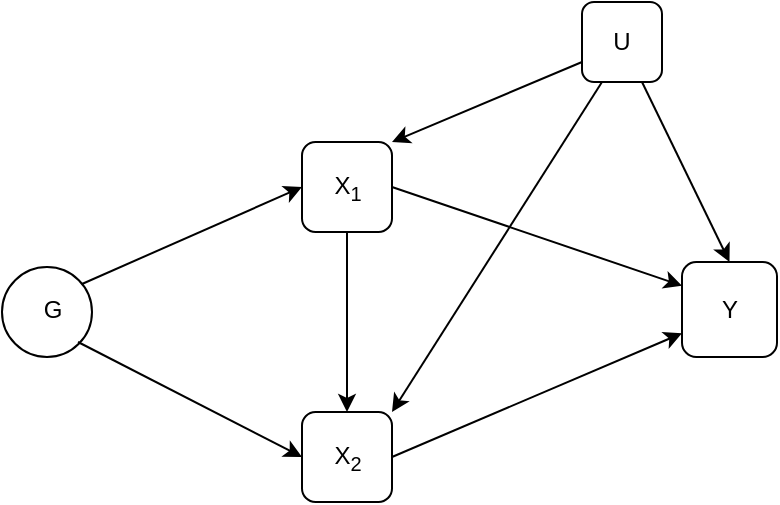 <mxfile version="13.5.5" type="github"><diagram id="Jy6JRiIhi8NRbxjKBMQO" name="Page-1"><mxGraphModel dx="1448" dy="877" grid="1" gridSize="10" guides="1" tooltips="1" connect="1" arrows="1" fold="1" page="1" pageScale="1" pageWidth="827" pageHeight="1169" math="0" shadow="0"><root><mxCell id="0"/><mxCell id="1" parent="0"/><mxCell id="0gs5jHYppd_6mnzRauj6-2" value="" style="ellipse;whiteSpace=wrap;html=1;aspect=fixed;" vertex="1" parent="1"><mxGeometry x="170" y="302.5" width="45" height="45" as="geometry"/></mxCell><mxCell id="0gs5jHYppd_6mnzRauj6-3" value="" style="whiteSpace=wrap;html=1;aspect=fixed;fillColor=none;gradientColor=none;rounded=1;" vertex="1" parent="1"><mxGeometry x="320" y="240" width="45" height="45" as="geometry"/></mxCell><mxCell id="0gs5jHYppd_6mnzRauj6-4" value="" style="whiteSpace=wrap;html=1;aspect=fixed;fillColor=none;gradientColor=none;rounded=1;" vertex="1" parent="1"><mxGeometry x="320" y="375" width="45" height="45" as="geometry"/></mxCell><mxCell id="0gs5jHYppd_6mnzRauj6-5" value="" style="whiteSpace=wrap;html=1;aspect=fixed;fillColor=none;gradientColor=none;rounded=1;" vertex="1" parent="1"><mxGeometry x="510" y="300" width="47.5" height="47.5" as="geometry"/></mxCell><mxCell id="0gs5jHYppd_6mnzRauj6-6" value="" style="whiteSpace=wrap;html=1;aspect=fixed;fillColor=none;gradientColor=none;rounded=1;" vertex="1" parent="1"><mxGeometry x="460" y="170" width="40" height="40" as="geometry"/></mxCell><mxCell id="0gs5jHYppd_6mnzRauj6-7" value="G" style="text;html=1;strokeColor=none;fillColor=none;align=center;verticalAlign=middle;whiteSpace=wrap;rounded=0;" vertex="1" parent="1"><mxGeometry x="170" y="308.75" width="51.25" height="30" as="geometry"/></mxCell><mxCell id="0gs5jHYppd_6mnzRauj6-11" value="Y" style="text;html=1;strokeColor=none;fillColor=none;align=center;verticalAlign=middle;whiteSpace=wrap;rounded=0;" vertex="1" parent="1"><mxGeometry x="513.75" y="313.75" width="40" height="20" as="geometry"/></mxCell><mxCell id="0gs5jHYppd_6mnzRauj6-12" value="X&lt;sub&gt;1&lt;/sub&gt;" style="text;html=1;strokeColor=none;fillColor=none;align=center;verticalAlign=middle;whiteSpace=wrap;rounded=0;" vertex="1" parent="1"><mxGeometry x="322.5" y="252.5" width="40" height="20" as="geometry"/></mxCell><mxCell id="0gs5jHYppd_6mnzRauj6-13" value="X&lt;sub&gt;2&lt;/sub&gt;" style="text;html=1;strokeColor=none;fillColor=none;align=center;verticalAlign=middle;whiteSpace=wrap;rounded=0;" vertex="1" parent="1"><mxGeometry x="322.5" y="382.5" width="40" height="30" as="geometry"/></mxCell><mxCell id="0gs5jHYppd_6mnzRauj6-15" value="U" style="text;html=1;strokeColor=none;fillColor=none;align=center;verticalAlign=middle;whiteSpace=wrap;rounded=0;" vertex="1" parent="1"><mxGeometry x="460" y="180" width="40" height="20" as="geometry"/></mxCell><mxCell id="0gs5jHYppd_6mnzRauj6-17" value="" style="endArrow=classic;html=1;entryX=0;entryY=0.5;entryDx=0;entryDy=0;" edge="1" parent="1" target="0gs5jHYppd_6mnzRauj6-3"><mxGeometry width="50" height="50" relative="1" as="geometry"><mxPoint x="210" y="311" as="sourcePoint"/><mxPoint x="440" y="420" as="targetPoint"/><Array as="points"/></mxGeometry></mxCell><mxCell id="0gs5jHYppd_6mnzRauj6-18" value="" style="endArrow=classic;html=1;entryX=0;entryY=0.5;entryDx=0;entryDy=0;" edge="1" parent="1" target="0gs5jHYppd_6mnzRauj6-4"><mxGeometry width="50" height="50" relative="1" as="geometry"><mxPoint x="208" y="340" as="sourcePoint"/><mxPoint x="440" y="420" as="targetPoint"/></mxGeometry></mxCell><mxCell id="0gs5jHYppd_6mnzRauj6-19" value="" style="endArrow=classic;html=1;exitX=1;exitY=0.5;exitDx=0;exitDy=0;entryX=0;entryY=0.75;entryDx=0;entryDy=0;" edge="1" parent="1" source="0gs5jHYppd_6mnzRauj6-4" target="0gs5jHYppd_6mnzRauj6-5"><mxGeometry width="50" height="50" relative="1" as="geometry"><mxPoint x="390" y="470" as="sourcePoint"/><mxPoint x="440" y="420" as="targetPoint"/></mxGeometry></mxCell><mxCell id="0gs5jHYppd_6mnzRauj6-20" value="" style="endArrow=classic;html=1;exitX=1;exitY=0.5;exitDx=0;exitDy=0;entryX=0;entryY=0.25;entryDx=0;entryDy=0;" edge="1" parent="1" source="0gs5jHYppd_6mnzRauj6-3" target="0gs5jHYppd_6mnzRauj6-5"><mxGeometry width="50" height="50" relative="1" as="geometry"><mxPoint x="390" y="470" as="sourcePoint"/><mxPoint x="440" y="420" as="targetPoint"/></mxGeometry></mxCell><mxCell id="0gs5jHYppd_6mnzRauj6-23" value="" style="endArrow=classic;html=1;exitX=0.5;exitY=1;exitDx=0;exitDy=0;entryX=0.5;entryY=0;entryDx=0;entryDy=0;" edge="1" parent="1" source="0gs5jHYppd_6mnzRauj6-3" target="0gs5jHYppd_6mnzRauj6-4"><mxGeometry width="50" height="50" relative="1" as="geometry"><mxPoint x="390" y="470" as="sourcePoint"/><mxPoint x="440" y="420" as="targetPoint"/></mxGeometry></mxCell><mxCell id="0gs5jHYppd_6mnzRauj6-24" value="" style="endArrow=classic;html=1;exitX=0.75;exitY=1;exitDx=0;exitDy=0;entryX=0.5;entryY=0;entryDx=0;entryDy=0;" edge="1" parent="1" source="0gs5jHYppd_6mnzRauj6-6" target="0gs5jHYppd_6mnzRauj6-5"><mxGeometry width="50" height="50" relative="1" as="geometry"><mxPoint x="390" y="470" as="sourcePoint"/><mxPoint x="440" y="420" as="targetPoint"/></mxGeometry></mxCell><mxCell id="0gs5jHYppd_6mnzRauj6-25" value="" style="endArrow=classic;html=1;exitX=0.25;exitY=1;exitDx=0;exitDy=0;entryX=1;entryY=0;entryDx=0;entryDy=0;" edge="1" parent="1" source="0gs5jHYppd_6mnzRauj6-6" target="0gs5jHYppd_6mnzRauj6-4"><mxGeometry width="50" height="50" relative="1" as="geometry"><mxPoint x="390" y="470" as="sourcePoint"/><mxPoint x="440" y="420" as="targetPoint"/></mxGeometry></mxCell><mxCell id="0gs5jHYppd_6mnzRauj6-26" value="" style="endArrow=classic;html=1;exitX=0;exitY=0.75;exitDx=0;exitDy=0;entryX=1;entryY=0;entryDx=0;entryDy=0;" edge="1" parent="1" source="0gs5jHYppd_6mnzRauj6-6" target="0gs5jHYppd_6mnzRauj6-3"><mxGeometry width="50" height="50" relative="1" as="geometry"><mxPoint x="390" y="470" as="sourcePoint"/><mxPoint x="440" y="420" as="targetPoint"/></mxGeometry></mxCell></root></mxGraphModel></diagram></mxfile>